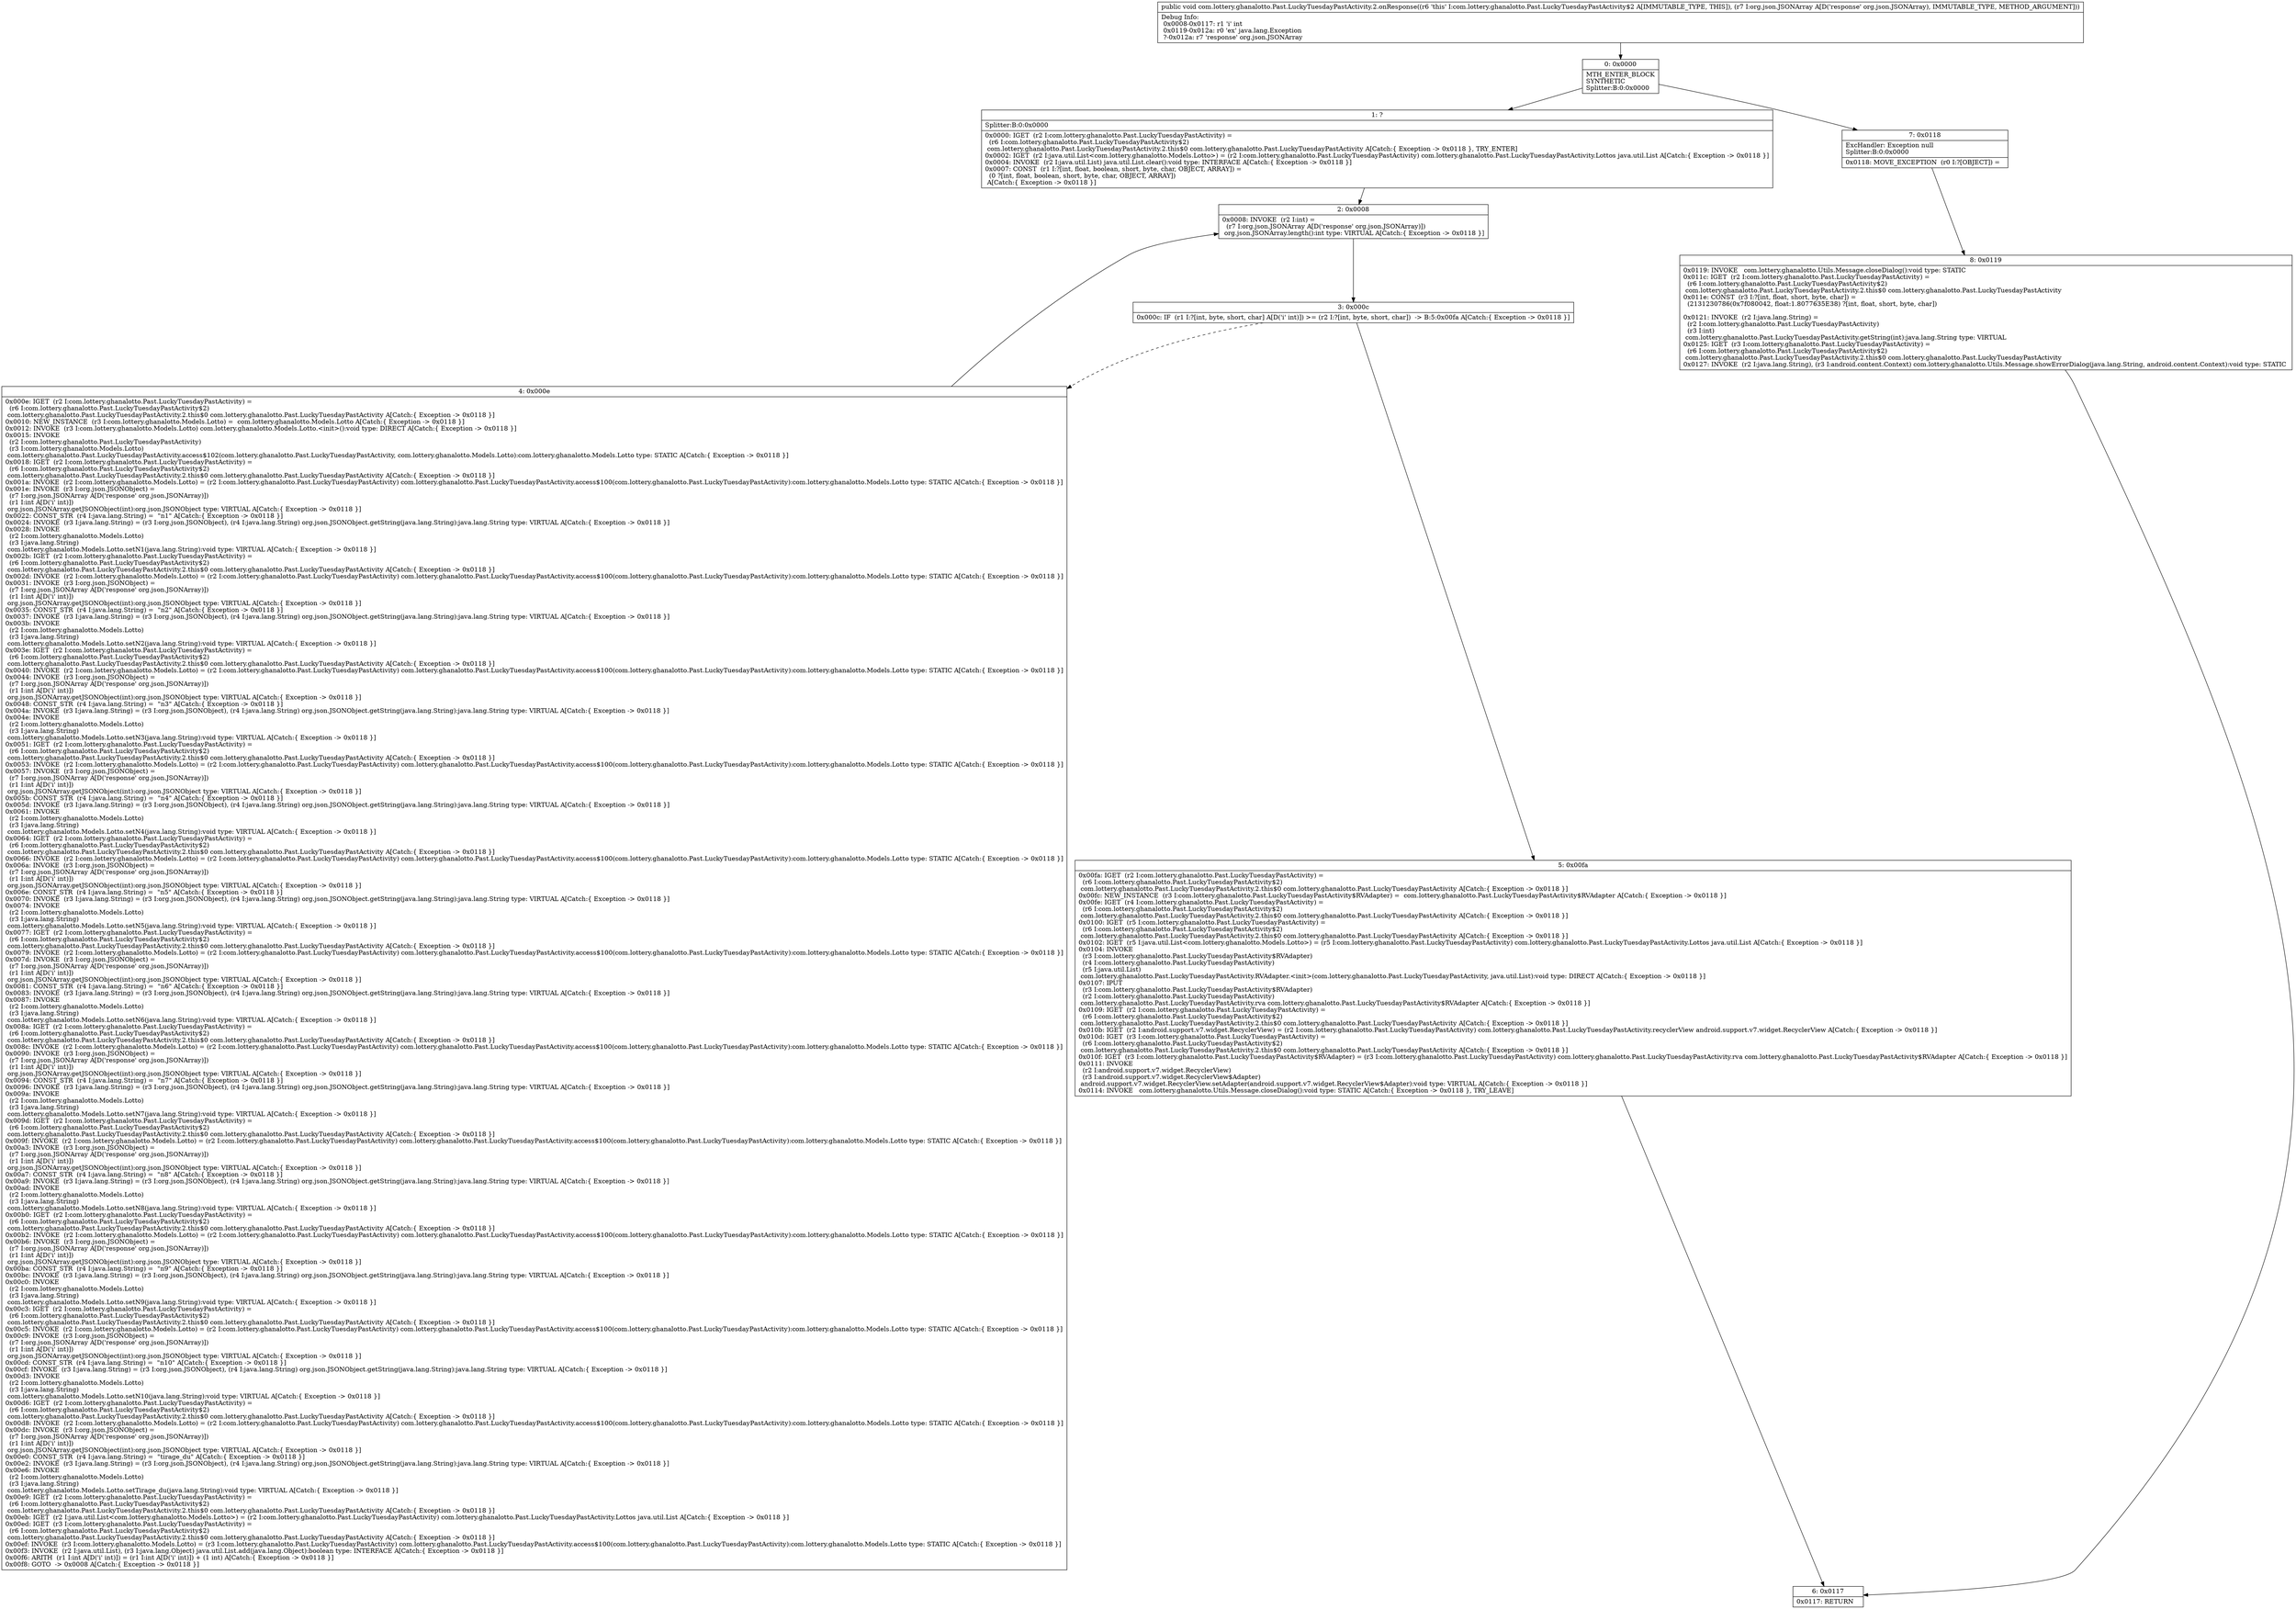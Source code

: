 digraph "CFG forcom.lottery.ghanalotto.Past.LuckyTuesdayPastActivity.2.onResponse(Lorg\/json\/JSONArray;)V" {
Node_0 [shape=record,label="{0\:\ 0x0000|MTH_ENTER_BLOCK\lSYNTHETIC\lSplitter:B:0:0x0000\l}"];
Node_1 [shape=record,label="{1\:\ ?|Splitter:B:0:0x0000\l|0x0000: IGET  (r2 I:com.lottery.ghanalotto.Past.LuckyTuesdayPastActivity) = \l  (r6 I:com.lottery.ghanalotto.Past.LuckyTuesdayPastActivity$2)\l com.lottery.ghanalotto.Past.LuckyTuesdayPastActivity.2.this$0 com.lottery.ghanalotto.Past.LuckyTuesdayPastActivity A[Catch:\{ Exception \-\> 0x0118 \}, TRY_ENTER]\l0x0002: IGET  (r2 I:java.util.List\<com.lottery.ghanalotto.Models.Lotto\>) = (r2 I:com.lottery.ghanalotto.Past.LuckyTuesdayPastActivity) com.lottery.ghanalotto.Past.LuckyTuesdayPastActivity.Lottos java.util.List A[Catch:\{ Exception \-\> 0x0118 \}]\l0x0004: INVOKE  (r2 I:java.util.List) java.util.List.clear():void type: INTERFACE A[Catch:\{ Exception \-\> 0x0118 \}]\l0x0007: CONST  (r1 I:?[int, float, boolean, short, byte, char, OBJECT, ARRAY]) = \l  (0 ?[int, float, boolean, short, byte, char, OBJECT, ARRAY])\l A[Catch:\{ Exception \-\> 0x0118 \}]\l}"];
Node_2 [shape=record,label="{2\:\ 0x0008|0x0008: INVOKE  (r2 I:int) = \l  (r7 I:org.json.JSONArray A[D('response' org.json.JSONArray)])\l org.json.JSONArray.length():int type: VIRTUAL A[Catch:\{ Exception \-\> 0x0118 \}]\l}"];
Node_3 [shape=record,label="{3\:\ 0x000c|0x000c: IF  (r1 I:?[int, byte, short, char] A[D('i' int)]) \>= (r2 I:?[int, byte, short, char])  \-\> B:5:0x00fa A[Catch:\{ Exception \-\> 0x0118 \}]\l}"];
Node_4 [shape=record,label="{4\:\ 0x000e|0x000e: IGET  (r2 I:com.lottery.ghanalotto.Past.LuckyTuesdayPastActivity) = \l  (r6 I:com.lottery.ghanalotto.Past.LuckyTuesdayPastActivity$2)\l com.lottery.ghanalotto.Past.LuckyTuesdayPastActivity.2.this$0 com.lottery.ghanalotto.Past.LuckyTuesdayPastActivity A[Catch:\{ Exception \-\> 0x0118 \}]\l0x0010: NEW_INSTANCE  (r3 I:com.lottery.ghanalotto.Models.Lotto) =  com.lottery.ghanalotto.Models.Lotto A[Catch:\{ Exception \-\> 0x0118 \}]\l0x0012: INVOKE  (r3 I:com.lottery.ghanalotto.Models.Lotto) com.lottery.ghanalotto.Models.Lotto.\<init\>():void type: DIRECT A[Catch:\{ Exception \-\> 0x0118 \}]\l0x0015: INVOKE  \l  (r2 I:com.lottery.ghanalotto.Past.LuckyTuesdayPastActivity)\l  (r3 I:com.lottery.ghanalotto.Models.Lotto)\l com.lottery.ghanalotto.Past.LuckyTuesdayPastActivity.access$102(com.lottery.ghanalotto.Past.LuckyTuesdayPastActivity, com.lottery.ghanalotto.Models.Lotto):com.lottery.ghanalotto.Models.Lotto type: STATIC A[Catch:\{ Exception \-\> 0x0118 \}]\l0x0018: IGET  (r2 I:com.lottery.ghanalotto.Past.LuckyTuesdayPastActivity) = \l  (r6 I:com.lottery.ghanalotto.Past.LuckyTuesdayPastActivity$2)\l com.lottery.ghanalotto.Past.LuckyTuesdayPastActivity.2.this$0 com.lottery.ghanalotto.Past.LuckyTuesdayPastActivity A[Catch:\{ Exception \-\> 0x0118 \}]\l0x001a: INVOKE  (r2 I:com.lottery.ghanalotto.Models.Lotto) = (r2 I:com.lottery.ghanalotto.Past.LuckyTuesdayPastActivity) com.lottery.ghanalotto.Past.LuckyTuesdayPastActivity.access$100(com.lottery.ghanalotto.Past.LuckyTuesdayPastActivity):com.lottery.ghanalotto.Models.Lotto type: STATIC A[Catch:\{ Exception \-\> 0x0118 \}]\l0x001e: INVOKE  (r3 I:org.json.JSONObject) = \l  (r7 I:org.json.JSONArray A[D('response' org.json.JSONArray)])\l  (r1 I:int A[D('i' int)])\l org.json.JSONArray.getJSONObject(int):org.json.JSONObject type: VIRTUAL A[Catch:\{ Exception \-\> 0x0118 \}]\l0x0022: CONST_STR  (r4 I:java.lang.String) =  \"n1\" A[Catch:\{ Exception \-\> 0x0118 \}]\l0x0024: INVOKE  (r3 I:java.lang.String) = (r3 I:org.json.JSONObject), (r4 I:java.lang.String) org.json.JSONObject.getString(java.lang.String):java.lang.String type: VIRTUAL A[Catch:\{ Exception \-\> 0x0118 \}]\l0x0028: INVOKE  \l  (r2 I:com.lottery.ghanalotto.Models.Lotto)\l  (r3 I:java.lang.String)\l com.lottery.ghanalotto.Models.Lotto.setN1(java.lang.String):void type: VIRTUAL A[Catch:\{ Exception \-\> 0x0118 \}]\l0x002b: IGET  (r2 I:com.lottery.ghanalotto.Past.LuckyTuesdayPastActivity) = \l  (r6 I:com.lottery.ghanalotto.Past.LuckyTuesdayPastActivity$2)\l com.lottery.ghanalotto.Past.LuckyTuesdayPastActivity.2.this$0 com.lottery.ghanalotto.Past.LuckyTuesdayPastActivity A[Catch:\{ Exception \-\> 0x0118 \}]\l0x002d: INVOKE  (r2 I:com.lottery.ghanalotto.Models.Lotto) = (r2 I:com.lottery.ghanalotto.Past.LuckyTuesdayPastActivity) com.lottery.ghanalotto.Past.LuckyTuesdayPastActivity.access$100(com.lottery.ghanalotto.Past.LuckyTuesdayPastActivity):com.lottery.ghanalotto.Models.Lotto type: STATIC A[Catch:\{ Exception \-\> 0x0118 \}]\l0x0031: INVOKE  (r3 I:org.json.JSONObject) = \l  (r7 I:org.json.JSONArray A[D('response' org.json.JSONArray)])\l  (r1 I:int A[D('i' int)])\l org.json.JSONArray.getJSONObject(int):org.json.JSONObject type: VIRTUAL A[Catch:\{ Exception \-\> 0x0118 \}]\l0x0035: CONST_STR  (r4 I:java.lang.String) =  \"n2\" A[Catch:\{ Exception \-\> 0x0118 \}]\l0x0037: INVOKE  (r3 I:java.lang.String) = (r3 I:org.json.JSONObject), (r4 I:java.lang.String) org.json.JSONObject.getString(java.lang.String):java.lang.String type: VIRTUAL A[Catch:\{ Exception \-\> 0x0118 \}]\l0x003b: INVOKE  \l  (r2 I:com.lottery.ghanalotto.Models.Lotto)\l  (r3 I:java.lang.String)\l com.lottery.ghanalotto.Models.Lotto.setN2(java.lang.String):void type: VIRTUAL A[Catch:\{ Exception \-\> 0x0118 \}]\l0x003e: IGET  (r2 I:com.lottery.ghanalotto.Past.LuckyTuesdayPastActivity) = \l  (r6 I:com.lottery.ghanalotto.Past.LuckyTuesdayPastActivity$2)\l com.lottery.ghanalotto.Past.LuckyTuesdayPastActivity.2.this$0 com.lottery.ghanalotto.Past.LuckyTuesdayPastActivity A[Catch:\{ Exception \-\> 0x0118 \}]\l0x0040: INVOKE  (r2 I:com.lottery.ghanalotto.Models.Lotto) = (r2 I:com.lottery.ghanalotto.Past.LuckyTuesdayPastActivity) com.lottery.ghanalotto.Past.LuckyTuesdayPastActivity.access$100(com.lottery.ghanalotto.Past.LuckyTuesdayPastActivity):com.lottery.ghanalotto.Models.Lotto type: STATIC A[Catch:\{ Exception \-\> 0x0118 \}]\l0x0044: INVOKE  (r3 I:org.json.JSONObject) = \l  (r7 I:org.json.JSONArray A[D('response' org.json.JSONArray)])\l  (r1 I:int A[D('i' int)])\l org.json.JSONArray.getJSONObject(int):org.json.JSONObject type: VIRTUAL A[Catch:\{ Exception \-\> 0x0118 \}]\l0x0048: CONST_STR  (r4 I:java.lang.String) =  \"n3\" A[Catch:\{ Exception \-\> 0x0118 \}]\l0x004a: INVOKE  (r3 I:java.lang.String) = (r3 I:org.json.JSONObject), (r4 I:java.lang.String) org.json.JSONObject.getString(java.lang.String):java.lang.String type: VIRTUAL A[Catch:\{ Exception \-\> 0x0118 \}]\l0x004e: INVOKE  \l  (r2 I:com.lottery.ghanalotto.Models.Lotto)\l  (r3 I:java.lang.String)\l com.lottery.ghanalotto.Models.Lotto.setN3(java.lang.String):void type: VIRTUAL A[Catch:\{ Exception \-\> 0x0118 \}]\l0x0051: IGET  (r2 I:com.lottery.ghanalotto.Past.LuckyTuesdayPastActivity) = \l  (r6 I:com.lottery.ghanalotto.Past.LuckyTuesdayPastActivity$2)\l com.lottery.ghanalotto.Past.LuckyTuesdayPastActivity.2.this$0 com.lottery.ghanalotto.Past.LuckyTuesdayPastActivity A[Catch:\{ Exception \-\> 0x0118 \}]\l0x0053: INVOKE  (r2 I:com.lottery.ghanalotto.Models.Lotto) = (r2 I:com.lottery.ghanalotto.Past.LuckyTuesdayPastActivity) com.lottery.ghanalotto.Past.LuckyTuesdayPastActivity.access$100(com.lottery.ghanalotto.Past.LuckyTuesdayPastActivity):com.lottery.ghanalotto.Models.Lotto type: STATIC A[Catch:\{ Exception \-\> 0x0118 \}]\l0x0057: INVOKE  (r3 I:org.json.JSONObject) = \l  (r7 I:org.json.JSONArray A[D('response' org.json.JSONArray)])\l  (r1 I:int A[D('i' int)])\l org.json.JSONArray.getJSONObject(int):org.json.JSONObject type: VIRTUAL A[Catch:\{ Exception \-\> 0x0118 \}]\l0x005b: CONST_STR  (r4 I:java.lang.String) =  \"n4\" A[Catch:\{ Exception \-\> 0x0118 \}]\l0x005d: INVOKE  (r3 I:java.lang.String) = (r3 I:org.json.JSONObject), (r4 I:java.lang.String) org.json.JSONObject.getString(java.lang.String):java.lang.String type: VIRTUAL A[Catch:\{ Exception \-\> 0x0118 \}]\l0x0061: INVOKE  \l  (r2 I:com.lottery.ghanalotto.Models.Lotto)\l  (r3 I:java.lang.String)\l com.lottery.ghanalotto.Models.Lotto.setN4(java.lang.String):void type: VIRTUAL A[Catch:\{ Exception \-\> 0x0118 \}]\l0x0064: IGET  (r2 I:com.lottery.ghanalotto.Past.LuckyTuesdayPastActivity) = \l  (r6 I:com.lottery.ghanalotto.Past.LuckyTuesdayPastActivity$2)\l com.lottery.ghanalotto.Past.LuckyTuesdayPastActivity.2.this$0 com.lottery.ghanalotto.Past.LuckyTuesdayPastActivity A[Catch:\{ Exception \-\> 0x0118 \}]\l0x0066: INVOKE  (r2 I:com.lottery.ghanalotto.Models.Lotto) = (r2 I:com.lottery.ghanalotto.Past.LuckyTuesdayPastActivity) com.lottery.ghanalotto.Past.LuckyTuesdayPastActivity.access$100(com.lottery.ghanalotto.Past.LuckyTuesdayPastActivity):com.lottery.ghanalotto.Models.Lotto type: STATIC A[Catch:\{ Exception \-\> 0x0118 \}]\l0x006a: INVOKE  (r3 I:org.json.JSONObject) = \l  (r7 I:org.json.JSONArray A[D('response' org.json.JSONArray)])\l  (r1 I:int A[D('i' int)])\l org.json.JSONArray.getJSONObject(int):org.json.JSONObject type: VIRTUAL A[Catch:\{ Exception \-\> 0x0118 \}]\l0x006e: CONST_STR  (r4 I:java.lang.String) =  \"n5\" A[Catch:\{ Exception \-\> 0x0118 \}]\l0x0070: INVOKE  (r3 I:java.lang.String) = (r3 I:org.json.JSONObject), (r4 I:java.lang.String) org.json.JSONObject.getString(java.lang.String):java.lang.String type: VIRTUAL A[Catch:\{ Exception \-\> 0x0118 \}]\l0x0074: INVOKE  \l  (r2 I:com.lottery.ghanalotto.Models.Lotto)\l  (r3 I:java.lang.String)\l com.lottery.ghanalotto.Models.Lotto.setN5(java.lang.String):void type: VIRTUAL A[Catch:\{ Exception \-\> 0x0118 \}]\l0x0077: IGET  (r2 I:com.lottery.ghanalotto.Past.LuckyTuesdayPastActivity) = \l  (r6 I:com.lottery.ghanalotto.Past.LuckyTuesdayPastActivity$2)\l com.lottery.ghanalotto.Past.LuckyTuesdayPastActivity.2.this$0 com.lottery.ghanalotto.Past.LuckyTuesdayPastActivity A[Catch:\{ Exception \-\> 0x0118 \}]\l0x0079: INVOKE  (r2 I:com.lottery.ghanalotto.Models.Lotto) = (r2 I:com.lottery.ghanalotto.Past.LuckyTuesdayPastActivity) com.lottery.ghanalotto.Past.LuckyTuesdayPastActivity.access$100(com.lottery.ghanalotto.Past.LuckyTuesdayPastActivity):com.lottery.ghanalotto.Models.Lotto type: STATIC A[Catch:\{ Exception \-\> 0x0118 \}]\l0x007d: INVOKE  (r3 I:org.json.JSONObject) = \l  (r7 I:org.json.JSONArray A[D('response' org.json.JSONArray)])\l  (r1 I:int A[D('i' int)])\l org.json.JSONArray.getJSONObject(int):org.json.JSONObject type: VIRTUAL A[Catch:\{ Exception \-\> 0x0118 \}]\l0x0081: CONST_STR  (r4 I:java.lang.String) =  \"n6\" A[Catch:\{ Exception \-\> 0x0118 \}]\l0x0083: INVOKE  (r3 I:java.lang.String) = (r3 I:org.json.JSONObject), (r4 I:java.lang.String) org.json.JSONObject.getString(java.lang.String):java.lang.String type: VIRTUAL A[Catch:\{ Exception \-\> 0x0118 \}]\l0x0087: INVOKE  \l  (r2 I:com.lottery.ghanalotto.Models.Lotto)\l  (r3 I:java.lang.String)\l com.lottery.ghanalotto.Models.Lotto.setN6(java.lang.String):void type: VIRTUAL A[Catch:\{ Exception \-\> 0x0118 \}]\l0x008a: IGET  (r2 I:com.lottery.ghanalotto.Past.LuckyTuesdayPastActivity) = \l  (r6 I:com.lottery.ghanalotto.Past.LuckyTuesdayPastActivity$2)\l com.lottery.ghanalotto.Past.LuckyTuesdayPastActivity.2.this$0 com.lottery.ghanalotto.Past.LuckyTuesdayPastActivity A[Catch:\{ Exception \-\> 0x0118 \}]\l0x008c: INVOKE  (r2 I:com.lottery.ghanalotto.Models.Lotto) = (r2 I:com.lottery.ghanalotto.Past.LuckyTuesdayPastActivity) com.lottery.ghanalotto.Past.LuckyTuesdayPastActivity.access$100(com.lottery.ghanalotto.Past.LuckyTuesdayPastActivity):com.lottery.ghanalotto.Models.Lotto type: STATIC A[Catch:\{ Exception \-\> 0x0118 \}]\l0x0090: INVOKE  (r3 I:org.json.JSONObject) = \l  (r7 I:org.json.JSONArray A[D('response' org.json.JSONArray)])\l  (r1 I:int A[D('i' int)])\l org.json.JSONArray.getJSONObject(int):org.json.JSONObject type: VIRTUAL A[Catch:\{ Exception \-\> 0x0118 \}]\l0x0094: CONST_STR  (r4 I:java.lang.String) =  \"n7\" A[Catch:\{ Exception \-\> 0x0118 \}]\l0x0096: INVOKE  (r3 I:java.lang.String) = (r3 I:org.json.JSONObject), (r4 I:java.lang.String) org.json.JSONObject.getString(java.lang.String):java.lang.String type: VIRTUAL A[Catch:\{ Exception \-\> 0x0118 \}]\l0x009a: INVOKE  \l  (r2 I:com.lottery.ghanalotto.Models.Lotto)\l  (r3 I:java.lang.String)\l com.lottery.ghanalotto.Models.Lotto.setN7(java.lang.String):void type: VIRTUAL A[Catch:\{ Exception \-\> 0x0118 \}]\l0x009d: IGET  (r2 I:com.lottery.ghanalotto.Past.LuckyTuesdayPastActivity) = \l  (r6 I:com.lottery.ghanalotto.Past.LuckyTuesdayPastActivity$2)\l com.lottery.ghanalotto.Past.LuckyTuesdayPastActivity.2.this$0 com.lottery.ghanalotto.Past.LuckyTuesdayPastActivity A[Catch:\{ Exception \-\> 0x0118 \}]\l0x009f: INVOKE  (r2 I:com.lottery.ghanalotto.Models.Lotto) = (r2 I:com.lottery.ghanalotto.Past.LuckyTuesdayPastActivity) com.lottery.ghanalotto.Past.LuckyTuesdayPastActivity.access$100(com.lottery.ghanalotto.Past.LuckyTuesdayPastActivity):com.lottery.ghanalotto.Models.Lotto type: STATIC A[Catch:\{ Exception \-\> 0x0118 \}]\l0x00a3: INVOKE  (r3 I:org.json.JSONObject) = \l  (r7 I:org.json.JSONArray A[D('response' org.json.JSONArray)])\l  (r1 I:int A[D('i' int)])\l org.json.JSONArray.getJSONObject(int):org.json.JSONObject type: VIRTUAL A[Catch:\{ Exception \-\> 0x0118 \}]\l0x00a7: CONST_STR  (r4 I:java.lang.String) =  \"n8\" A[Catch:\{ Exception \-\> 0x0118 \}]\l0x00a9: INVOKE  (r3 I:java.lang.String) = (r3 I:org.json.JSONObject), (r4 I:java.lang.String) org.json.JSONObject.getString(java.lang.String):java.lang.String type: VIRTUAL A[Catch:\{ Exception \-\> 0x0118 \}]\l0x00ad: INVOKE  \l  (r2 I:com.lottery.ghanalotto.Models.Lotto)\l  (r3 I:java.lang.String)\l com.lottery.ghanalotto.Models.Lotto.setN8(java.lang.String):void type: VIRTUAL A[Catch:\{ Exception \-\> 0x0118 \}]\l0x00b0: IGET  (r2 I:com.lottery.ghanalotto.Past.LuckyTuesdayPastActivity) = \l  (r6 I:com.lottery.ghanalotto.Past.LuckyTuesdayPastActivity$2)\l com.lottery.ghanalotto.Past.LuckyTuesdayPastActivity.2.this$0 com.lottery.ghanalotto.Past.LuckyTuesdayPastActivity A[Catch:\{ Exception \-\> 0x0118 \}]\l0x00b2: INVOKE  (r2 I:com.lottery.ghanalotto.Models.Lotto) = (r2 I:com.lottery.ghanalotto.Past.LuckyTuesdayPastActivity) com.lottery.ghanalotto.Past.LuckyTuesdayPastActivity.access$100(com.lottery.ghanalotto.Past.LuckyTuesdayPastActivity):com.lottery.ghanalotto.Models.Lotto type: STATIC A[Catch:\{ Exception \-\> 0x0118 \}]\l0x00b6: INVOKE  (r3 I:org.json.JSONObject) = \l  (r7 I:org.json.JSONArray A[D('response' org.json.JSONArray)])\l  (r1 I:int A[D('i' int)])\l org.json.JSONArray.getJSONObject(int):org.json.JSONObject type: VIRTUAL A[Catch:\{ Exception \-\> 0x0118 \}]\l0x00ba: CONST_STR  (r4 I:java.lang.String) =  \"n9\" A[Catch:\{ Exception \-\> 0x0118 \}]\l0x00bc: INVOKE  (r3 I:java.lang.String) = (r3 I:org.json.JSONObject), (r4 I:java.lang.String) org.json.JSONObject.getString(java.lang.String):java.lang.String type: VIRTUAL A[Catch:\{ Exception \-\> 0x0118 \}]\l0x00c0: INVOKE  \l  (r2 I:com.lottery.ghanalotto.Models.Lotto)\l  (r3 I:java.lang.String)\l com.lottery.ghanalotto.Models.Lotto.setN9(java.lang.String):void type: VIRTUAL A[Catch:\{ Exception \-\> 0x0118 \}]\l0x00c3: IGET  (r2 I:com.lottery.ghanalotto.Past.LuckyTuesdayPastActivity) = \l  (r6 I:com.lottery.ghanalotto.Past.LuckyTuesdayPastActivity$2)\l com.lottery.ghanalotto.Past.LuckyTuesdayPastActivity.2.this$0 com.lottery.ghanalotto.Past.LuckyTuesdayPastActivity A[Catch:\{ Exception \-\> 0x0118 \}]\l0x00c5: INVOKE  (r2 I:com.lottery.ghanalotto.Models.Lotto) = (r2 I:com.lottery.ghanalotto.Past.LuckyTuesdayPastActivity) com.lottery.ghanalotto.Past.LuckyTuesdayPastActivity.access$100(com.lottery.ghanalotto.Past.LuckyTuesdayPastActivity):com.lottery.ghanalotto.Models.Lotto type: STATIC A[Catch:\{ Exception \-\> 0x0118 \}]\l0x00c9: INVOKE  (r3 I:org.json.JSONObject) = \l  (r7 I:org.json.JSONArray A[D('response' org.json.JSONArray)])\l  (r1 I:int A[D('i' int)])\l org.json.JSONArray.getJSONObject(int):org.json.JSONObject type: VIRTUAL A[Catch:\{ Exception \-\> 0x0118 \}]\l0x00cd: CONST_STR  (r4 I:java.lang.String) =  \"n10\" A[Catch:\{ Exception \-\> 0x0118 \}]\l0x00cf: INVOKE  (r3 I:java.lang.String) = (r3 I:org.json.JSONObject), (r4 I:java.lang.String) org.json.JSONObject.getString(java.lang.String):java.lang.String type: VIRTUAL A[Catch:\{ Exception \-\> 0x0118 \}]\l0x00d3: INVOKE  \l  (r2 I:com.lottery.ghanalotto.Models.Lotto)\l  (r3 I:java.lang.String)\l com.lottery.ghanalotto.Models.Lotto.setN10(java.lang.String):void type: VIRTUAL A[Catch:\{ Exception \-\> 0x0118 \}]\l0x00d6: IGET  (r2 I:com.lottery.ghanalotto.Past.LuckyTuesdayPastActivity) = \l  (r6 I:com.lottery.ghanalotto.Past.LuckyTuesdayPastActivity$2)\l com.lottery.ghanalotto.Past.LuckyTuesdayPastActivity.2.this$0 com.lottery.ghanalotto.Past.LuckyTuesdayPastActivity A[Catch:\{ Exception \-\> 0x0118 \}]\l0x00d8: INVOKE  (r2 I:com.lottery.ghanalotto.Models.Lotto) = (r2 I:com.lottery.ghanalotto.Past.LuckyTuesdayPastActivity) com.lottery.ghanalotto.Past.LuckyTuesdayPastActivity.access$100(com.lottery.ghanalotto.Past.LuckyTuesdayPastActivity):com.lottery.ghanalotto.Models.Lotto type: STATIC A[Catch:\{ Exception \-\> 0x0118 \}]\l0x00dc: INVOKE  (r3 I:org.json.JSONObject) = \l  (r7 I:org.json.JSONArray A[D('response' org.json.JSONArray)])\l  (r1 I:int A[D('i' int)])\l org.json.JSONArray.getJSONObject(int):org.json.JSONObject type: VIRTUAL A[Catch:\{ Exception \-\> 0x0118 \}]\l0x00e0: CONST_STR  (r4 I:java.lang.String) =  \"tirage_du\" A[Catch:\{ Exception \-\> 0x0118 \}]\l0x00e2: INVOKE  (r3 I:java.lang.String) = (r3 I:org.json.JSONObject), (r4 I:java.lang.String) org.json.JSONObject.getString(java.lang.String):java.lang.String type: VIRTUAL A[Catch:\{ Exception \-\> 0x0118 \}]\l0x00e6: INVOKE  \l  (r2 I:com.lottery.ghanalotto.Models.Lotto)\l  (r3 I:java.lang.String)\l com.lottery.ghanalotto.Models.Lotto.setTirage_du(java.lang.String):void type: VIRTUAL A[Catch:\{ Exception \-\> 0x0118 \}]\l0x00e9: IGET  (r2 I:com.lottery.ghanalotto.Past.LuckyTuesdayPastActivity) = \l  (r6 I:com.lottery.ghanalotto.Past.LuckyTuesdayPastActivity$2)\l com.lottery.ghanalotto.Past.LuckyTuesdayPastActivity.2.this$0 com.lottery.ghanalotto.Past.LuckyTuesdayPastActivity A[Catch:\{ Exception \-\> 0x0118 \}]\l0x00eb: IGET  (r2 I:java.util.List\<com.lottery.ghanalotto.Models.Lotto\>) = (r2 I:com.lottery.ghanalotto.Past.LuckyTuesdayPastActivity) com.lottery.ghanalotto.Past.LuckyTuesdayPastActivity.Lottos java.util.List A[Catch:\{ Exception \-\> 0x0118 \}]\l0x00ed: IGET  (r3 I:com.lottery.ghanalotto.Past.LuckyTuesdayPastActivity) = \l  (r6 I:com.lottery.ghanalotto.Past.LuckyTuesdayPastActivity$2)\l com.lottery.ghanalotto.Past.LuckyTuesdayPastActivity.2.this$0 com.lottery.ghanalotto.Past.LuckyTuesdayPastActivity A[Catch:\{ Exception \-\> 0x0118 \}]\l0x00ef: INVOKE  (r3 I:com.lottery.ghanalotto.Models.Lotto) = (r3 I:com.lottery.ghanalotto.Past.LuckyTuesdayPastActivity) com.lottery.ghanalotto.Past.LuckyTuesdayPastActivity.access$100(com.lottery.ghanalotto.Past.LuckyTuesdayPastActivity):com.lottery.ghanalotto.Models.Lotto type: STATIC A[Catch:\{ Exception \-\> 0x0118 \}]\l0x00f3: INVOKE  (r2 I:java.util.List), (r3 I:java.lang.Object) java.util.List.add(java.lang.Object):boolean type: INTERFACE A[Catch:\{ Exception \-\> 0x0118 \}]\l0x00f6: ARITH  (r1 I:int A[D('i' int)]) = (r1 I:int A[D('i' int)]) + (1 int) A[Catch:\{ Exception \-\> 0x0118 \}]\l0x00f8: GOTO  \-\> 0x0008 A[Catch:\{ Exception \-\> 0x0118 \}]\l}"];
Node_5 [shape=record,label="{5\:\ 0x00fa|0x00fa: IGET  (r2 I:com.lottery.ghanalotto.Past.LuckyTuesdayPastActivity) = \l  (r6 I:com.lottery.ghanalotto.Past.LuckyTuesdayPastActivity$2)\l com.lottery.ghanalotto.Past.LuckyTuesdayPastActivity.2.this$0 com.lottery.ghanalotto.Past.LuckyTuesdayPastActivity A[Catch:\{ Exception \-\> 0x0118 \}]\l0x00fc: NEW_INSTANCE  (r3 I:com.lottery.ghanalotto.Past.LuckyTuesdayPastActivity$RVAdapter) =  com.lottery.ghanalotto.Past.LuckyTuesdayPastActivity$RVAdapter A[Catch:\{ Exception \-\> 0x0118 \}]\l0x00fe: IGET  (r4 I:com.lottery.ghanalotto.Past.LuckyTuesdayPastActivity) = \l  (r6 I:com.lottery.ghanalotto.Past.LuckyTuesdayPastActivity$2)\l com.lottery.ghanalotto.Past.LuckyTuesdayPastActivity.2.this$0 com.lottery.ghanalotto.Past.LuckyTuesdayPastActivity A[Catch:\{ Exception \-\> 0x0118 \}]\l0x0100: IGET  (r5 I:com.lottery.ghanalotto.Past.LuckyTuesdayPastActivity) = \l  (r6 I:com.lottery.ghanalotto.Past.LuckyTuesdayPastActivity$2)\l com.lottery.ghanalotto.Past.LuckyTuesdayPastActivity.2.this$0 com.lottery.ghanalotto.Past.LuckyTuesdayPastActivity A[Catch:\{ Exception \-\> 0x0118 \}]\l0x0102: IGET  (r5 I:java.util.List\<com.lottery.ghanalotto.Models.Lotto\>) = (r5 I:com.lottery.ghanalotto.Past.LuckyTuesdayPastActivity) com.lottery.ghanalotto.Past.LuckyTuesdayPastActivity.Lottos java.util.List A[Catch:\{ Exception \-\> 0x0118 \}]\l0x0104: INVOKE  \l  (r3 I:com.lottery.ghanalotto.Past.LuckyTuesdayPastActivity$RVAdapter)\l  (r4 I:com.lottery.ghanalotto.Past.LuckyTuesdayPastActivity)\l  (r5 I:java.util.List)\l com.lottery.ghanalotto.Past.LuckyTuesdayPastActivity.RVAdapter.\<init\>(com.lottery.ghanalotto.Past.LuckyTuesdayPastActivity, java.util.List):void type: DIRECT A[Catch:\{ Exception \-\> 0x0118 \}]\l0x0107: IPUT  \l  (r3 I:com.lottery.ghanalotto.Past.LuckyTuesdayPastActivity$RVAdapter)\l  (r2 I:com.lottery.ghanalotto.Past.LuckyTuesdayPastActivity)\l com.lottery.ghanalotto.Past.LuckyTuesdayPastActivity.rva com.lottery.ghanalotto.Past.LuckyTuesdayPastActivity$RVAdapter A[Catch:\{ Exception \-\> 0x0118 \}]\l0x0109: IGET  (r2 I:com.lottery.ghanalotto.Past.LuckyTuesdayPastActivity) = \l  (r6 I:com.lottery.ghanalotto.Past.LuckyTuesdayPastActivity$2)\l com.lottery.ghanalotto.Past.LuckyTuesdayPastActivity.2.this$0 com.lottery.ghanalotto.Past.LuckyTuesdayPastActivity A[Catch:\{ Exception \-\> 0x0118 \}]\l0x010b: IGET  (r2 I:android.support.v7.widget.RecyclerView) = (r2 I:com.lottery.ghanalotto.Past.LuckyTuesdayPastActivity) com.lottery.ghanalotto.Past.LuckyTuesdayPastActivity.recyclerView android.support.v7.widget.RecyclerView A[Catch:\{ Exception \-\> 0x0118 \}]\l0x010d: IGET  (r3 I:com.lottery.ghanalotto.Past.LuckyTuesdayPastActivity) = \l  (r6 I:com.lottery.ghanalotto.Past.LuckyTuesdayPastActivity$2)\l com.lottery.ghanalotto.Past.LuckyTuesdayPastActivity.2.this$0 com.lottery.ghanalotto.Past.LuckyTuesdayPastActivity A[Catch:\{ Exception \-\> 0x0118 \}]\l0x010f: IGET  (r3 I:com.lottery.ghanalotto.Past.LuckyTuesdayPastActivity$RVAdapter) = (r3 I:com.lottery.ghanalotto.Past.LuckyTuesdayPastActivity) com.lottery.ghanalotto.Past.LuckyTuesdayPastActivity.rva com.lottery.ghanalotto.Past.LuckyTuesdayPastActivity$RVAdapter A[Catch:\{ Exception \-\> 0x0118 \}]\l0x0111: INVOKE  \l  (r2 I:android.support.v7.widget.RecyclerView)\l  (r3 I:android.support.v7.widget.RecyclerView$Adapter)\l android.support.v7.widget.RecyclerView.setAdapter(android.support.v7.widget.RecyclerView$Adapter):void type: VIRTUAL A[Catch:\{ Exception \-\> 0x0118 \}]\l0x0114: INVOKE   com.lottery.ghanalotto.Utils.Message.closeDialog():void type: STATIC A[Catch:\{ Exception \-\> 0x0118 \}, TRY_LEAVE]\l}"];
Node_6 [shape=record,label="{6\:\ 0x0117|0x0117: RETURN   \l}"];
Node_7 [shape=record,label="{7\:\ 0x0118|ExcHandler: Exception null\lSplitter:B:0:0x0000\l|0x0118: MOVE_EXCEPTION  (r0 I:?[OBJECT]) =  \l}"];
Node_8 [shape=record,label="{8\:\ 0x0119|0x0119: INVOKE   com.lottery.ghanalotto.Utils.Message.closeDialog():void type: STATIC \l0x011c: IGET  (r2 I:com.lottery.ghanalotto.Past.LuckyTuesdayPastActivity) = \l  (r6 I:com.lottery.ghanalotto.Past.LuckyTuesdayPastActivity$2)\l com.lottery.ghanalotto.Past.LuckyTuesdayPastActivity.2.this$0 com.lottery.ghanalotto.Past.LuckyTuesdayPastActivity \l0x011e: CONST  (r3 I:?[int, float, short, byte, char]) = \l  (2131230786(0x7f080042, float:1.8077635E38) ?[int, float, short, byte, char])\l \l0x0121: INVOKE  (r2 I:java.lang.String) = \l  (r2 I:com.lottery.ghanalotto.Past.LuckyTuesdayPastActivity)\l  (r3 I:int)\l com.lottery.ghanalotto.Past.LuckyTuesdayPastActivity.getString(int):java.lang.String type: VIRTUAL \l0x0125: IGET  (r3 I:com.lottery.ghanalotto.Past.LuckyTuesdayPastActivity) = \l  (r6 I:com.lottery.ghanalotto.Past.LuckyTuesdayPastActivity$2)\l com.lottery.ghanalotto.Past.LuckyTuesdayPastActivity.2.this$0 com.lottery.ghanalotto.Past.LuckyTuesdayPastActivity \l0x0127: INVOKE  (r2 I:java.lang.String), (r3 I:android.content.Context) com.lottery.ghanalotto.Utils.Message.showErrorDialog(java.lang.String, android.content.Context):void type: STATIC \l}"];
MethodNode[shape=record,label="{public void com.lottery.ghanalotto.Past.LuckyTuesdayPastActivity.2.onResponse((r6 'this' I:com.lottery.ghanalotto.Past.LuckyTuesdayPastActivity$2 A[IMMUTABLE_TYPE, THIS]), (r7 I:org.json.JSONArray A[D('response' org.json.JSONArray), IMMUTABLE_TYPE, METHOD_ARGUMENT]))  | Debug Info:\l  0x0008\-0x0117: r1 'i' int\l  0x0119\-0x012a: r0 'ex' java.lang.Exception\l  ?\-0x012a: r7 'response' org.json.JSONArray\l}"];
MethodNode -> Node_0;
Node_0 -> Node_1;
Node_0 -> Node_7;
Node_1 -> Node_2;
Node_2 -> Node_3;
Node_3 -> Node_4[style=dashed];
Node_3 -> Node_5;
Node_4 -> Node_2;
Node_5 -> Node_6;
Node_7 -> Node_8;
Node_8 -> Node_6;
}

